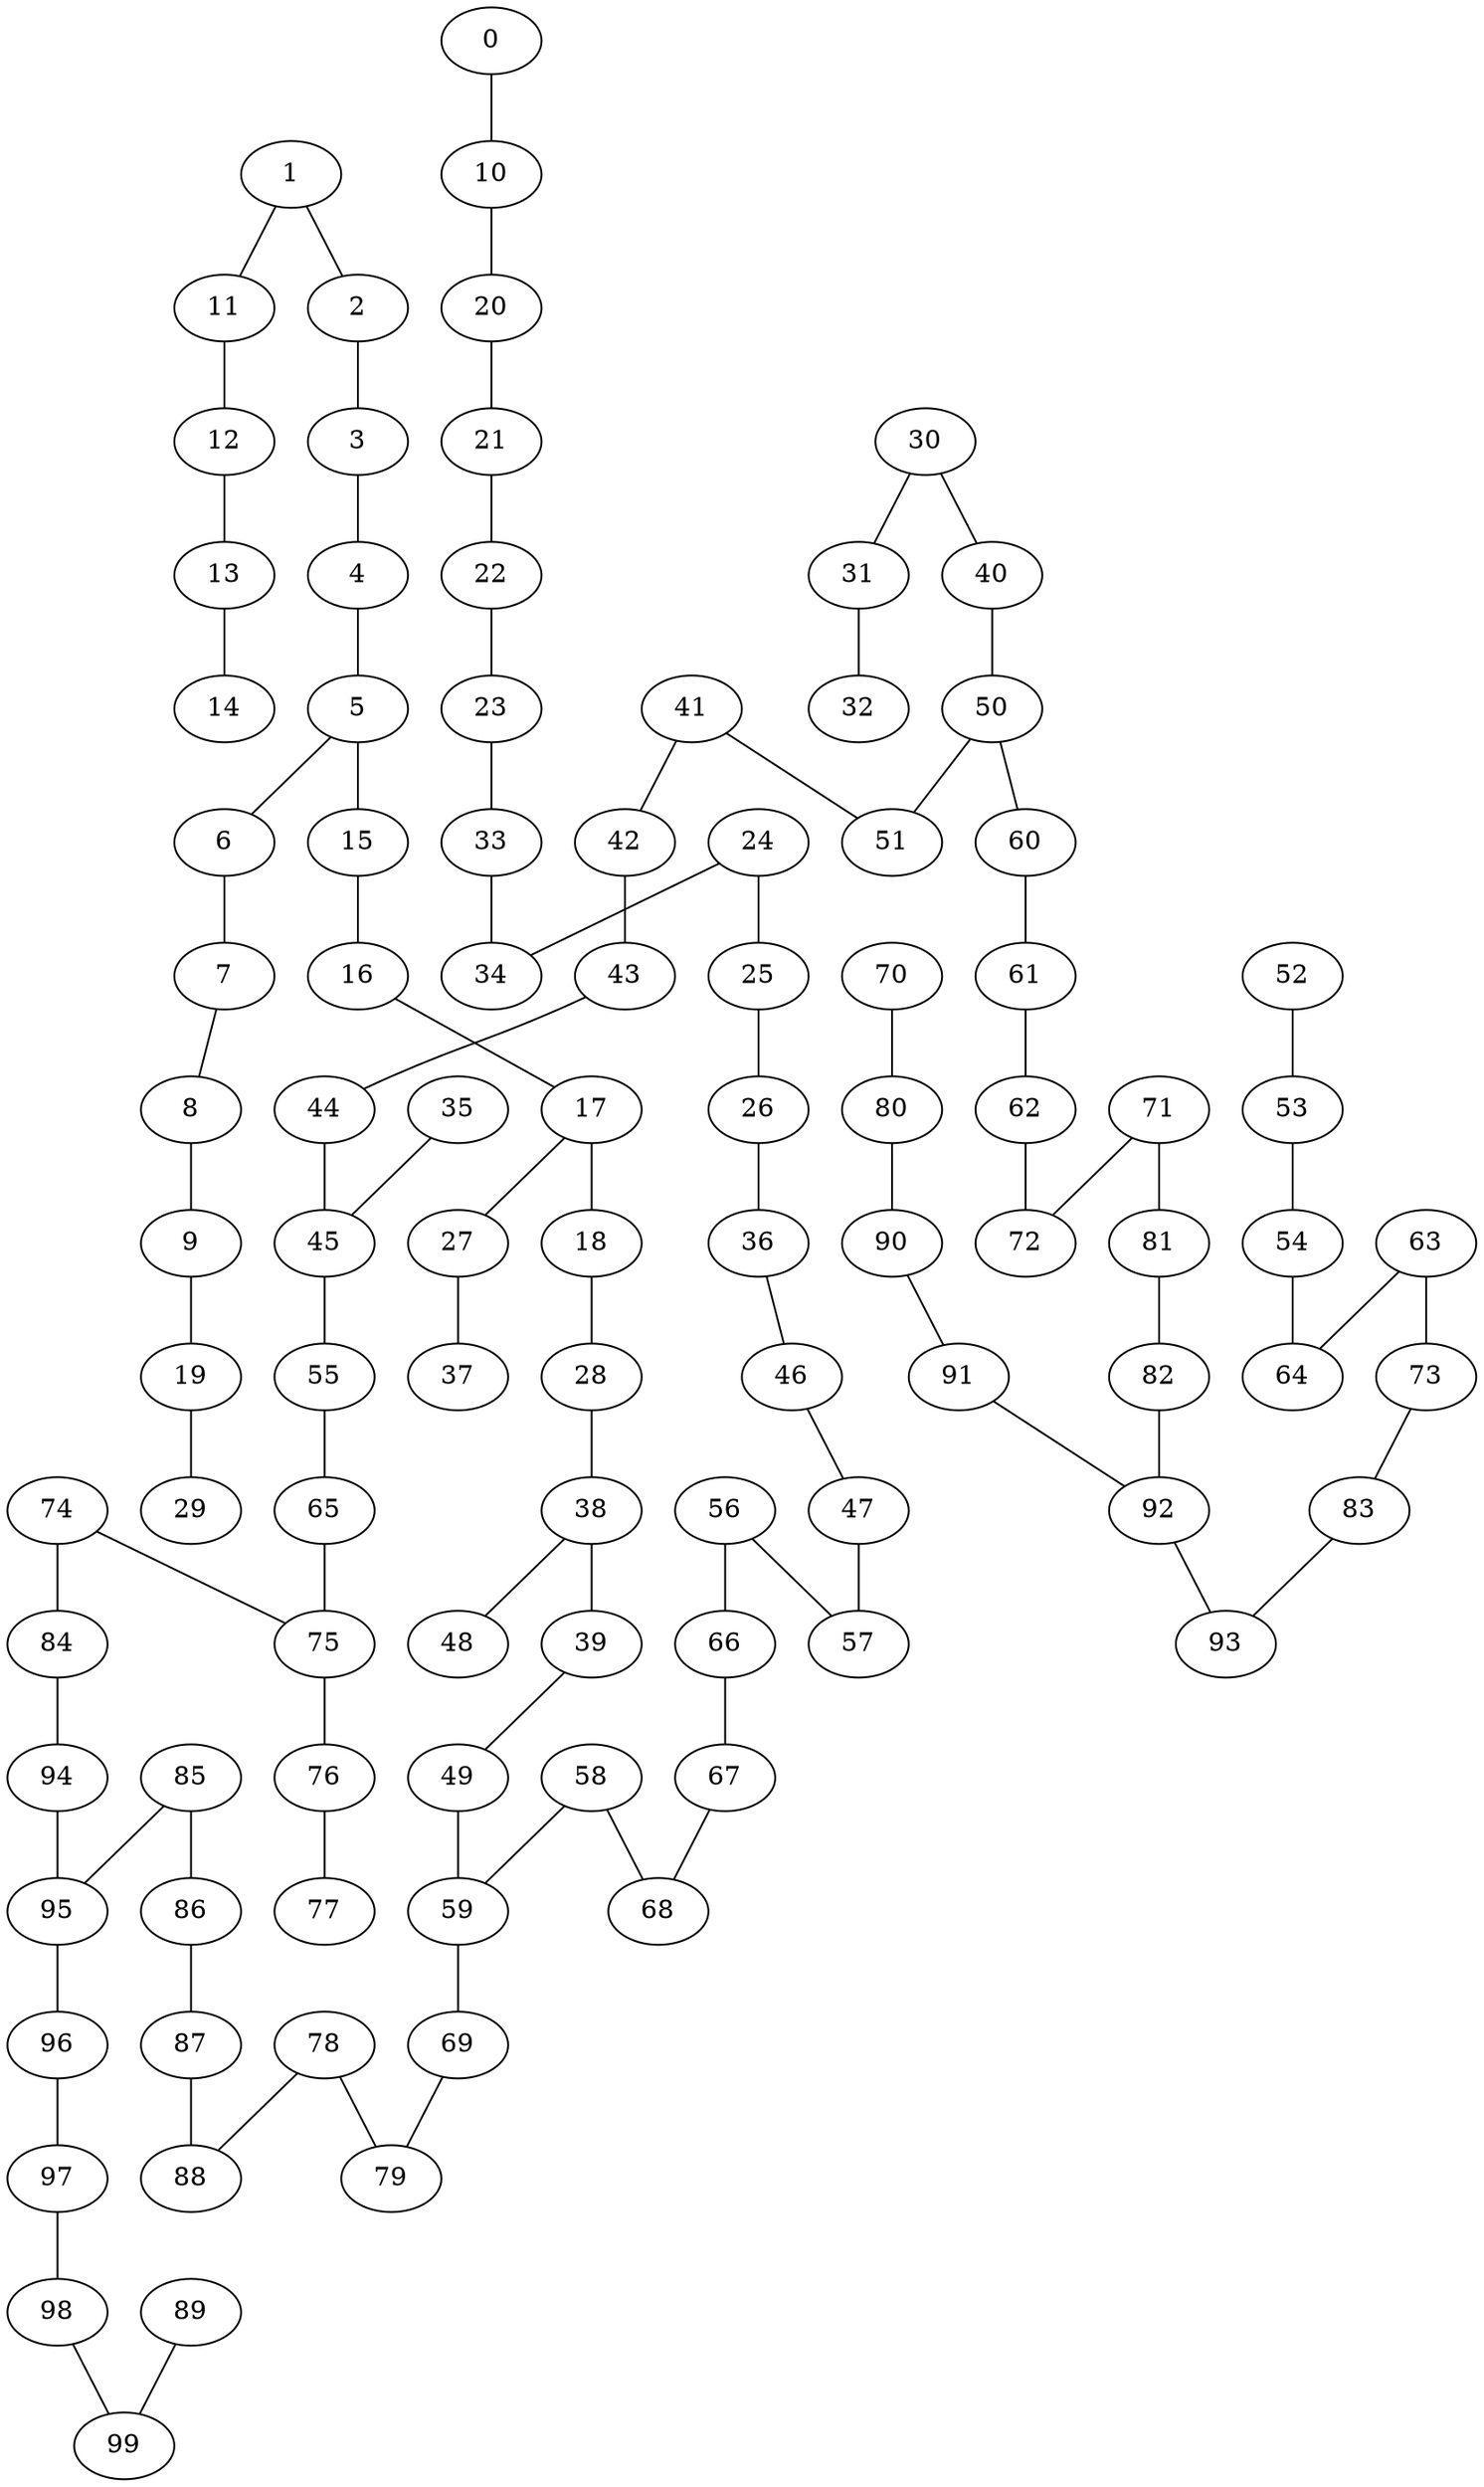 graph{
74 -- 84;
50 -- 60;
16 -- 17;
6 -- 7;
67 -- 68;
18 -- 28;
17 -- 27;
73 -- 83;
55 -- 65;
38 -- 39;
49 -- 59;
69 -- 79;
13 -- 14;
76 -- 77;
58 -- 59;
3 -- 4;
90 -- 91;
17 -- 18;
38 -- 48;
71 -- 81;
23 -- 33;
74 -- 75;
58 -- 68;
87 -- 88;
7 -- 8;
60 -- 61;
92 -- 93;
39 -- 49;
9 -- 19;
71 -- 72;
26 -- 36;
45 -- 55;
42 -- 43;
56 -- 66;
75 -- 76;
98 -- 99;
96 -- 97;
30 -- 40;
86 -- 87;
50 -- 51;
20 -- 21;
81 -- 82;
95 -- 96;
22 -- 23;
24 -- 25;
33 -- 34;
85 -- 86;
84 -- 94;
30 -- 31;
63 -- 73;
24 -- 34;
41 -- 51;
19 -- 29;
66 -- 67;
2 -- 3;
59 -- 69;
78 -- 88;
11 -- 12;
12 -- 13;
46 -- 47;
1 -- 11;
8 -- 9;
65 -- 75;
5 -- 6;
27 -- 37;
61 -- 62;
1 -- 2;
4 -- 5;
78 -- 79;
83 -- 93;
53 -- 54;
10 -- 20;
94 -- 95;
15 -- 16;
5 -- 15;
25 -- 26;
62 -- 72;
41 -- 42;
52 -- 53;
56 -- 57;
36 -- 46;
31 -- 32;
40 -- 50;
89 -- 99;
43 -- 44;
82 -- 92;
63 -- 64;
91 -- 92;
80 -- 90;
54 -- 64;
47 -- 57;
0 -- 10;
21 -- 22;
85 -- 95;
97 -- 98;
44 -- 45;
70 -- 80;
28 -- 38;
35 -- 45;
}
